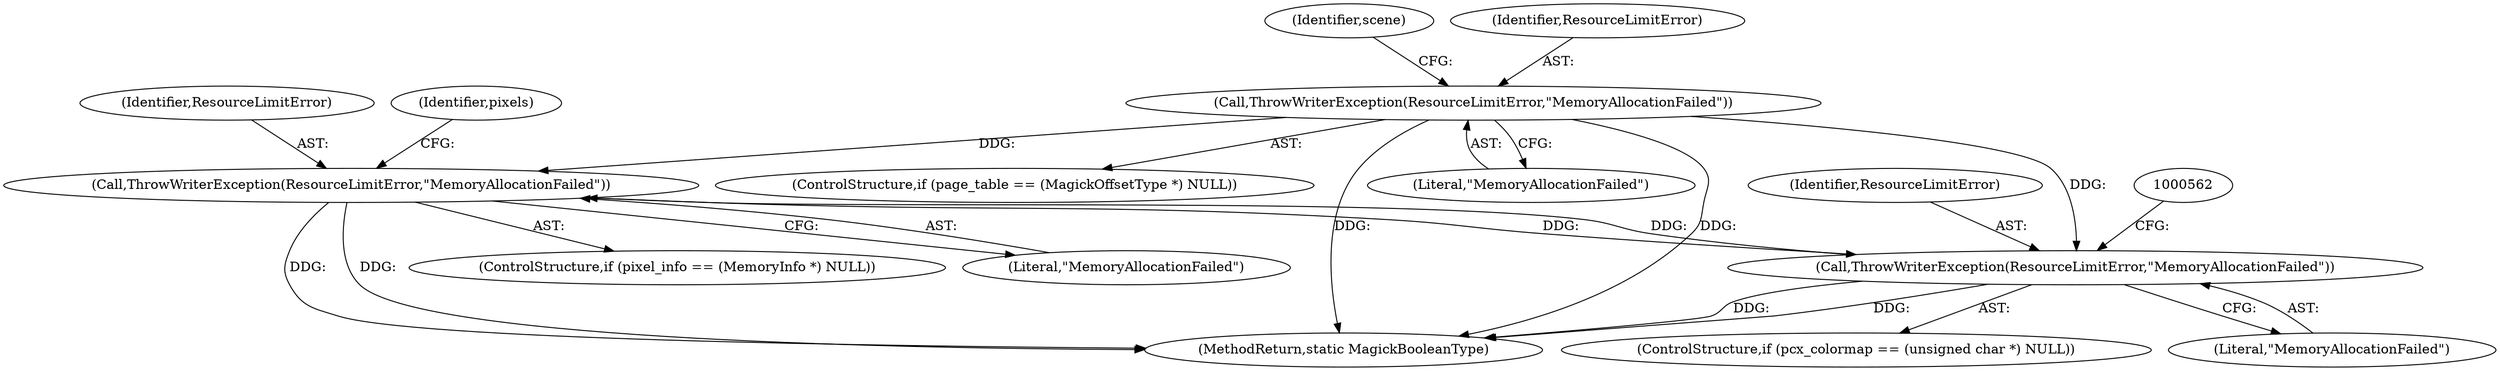 digraph "1_ImageMagick_560e6e512961008938aa1d1b9aab06347b1c8f9b@del" {
"1000714" [label="(Call,ThrowWriterException(ResourceLimitError,\"MemoryAllocationFailed\"))"];
"1000234" [label="(Call,ThrowWriterException(ResourceLimitError,\"MemoryAllocationFailed\"))"];
"1000558" [label="(Call,ThrowWriterException(ResourceLimitError,\"MemoryAllocationFailed\"))"];
"1000714" [label="(Call,ThrowWriterException(ResourceLimitError,\"MemoryAllocationFailed\"))"];
"1000714" [label="(Call,ThrowWriterException(ResourceLimitError,\"MemoryAllocationFailed\"))"];
"1000715" [label="(Identifier,ResourceLimitError)"];
"1000552" [label="(ControlStructure,if (pcx_colormap == (unsigned char *) NULL))"];
"1000559" [label="(Identifier,ResourceLimitError)"];
"1000239" [label="(Identifier,scene)"];
"1000708" [label="(ControlStructure,if (pixel_info == (MemoryInfo *) NULL))"];
"1000560" [label="(Literal,\"MemoryAllocationFailed\")"];
"1000228" [label="(ControlStructure,if (page_table == (MagickOffsetType *) NULL))"];
"1000716" [label="(Literal,\"MemoryAllocationFailed\")"];
"1000236" [label="(Literal,\"MemoryAllocationFailed\")"];
"1000235" [label="(Identifier,ResourceLimitError)"];
"1000718" [label="(Identifier,pixels)"];
"1000558" [label="(Call,ThrowWriterException(ResourceLimitError,\"MemoryAllocationFailed\"))"];
"1001350" [label="(MethodReturn,static MagickBooleanType)"];
"1000234" [label="(Call,ThrowWriterException(ResourceLimitError,\"MemoryAllocationFailed\"))"];
"1000714" -> "1000708"  [label="AST: "];
"1000714" -> "1000716"  [label="CFG: "];
"1000715" -> "1000714"  [label="AST: "];
"1000716" -> "1000714"  [label="AST: "];
"1000718" -> "1000714"  [label="CFG: "];
"1000714" -> "1001350"  [label="DDG: "];
"1000714" -> "1001350"  [label="DDG: "];
"1000714" -> "1000558"  [label="DDG: "];
"1000234" -> "1000714"  [label="DDG: "];
"1000558" -> "1000714"  [label="DDG: "];
"1000234" -> "1000228"  [label="AST: "];
"1000234" -> "1000236"  [label="CFG: "];
"1000235" -> "1000234"  [label="AST: "];
"1000236" -> "1000234"  [label="AST: "];
"1000239" -> "1000234"  [label="CFG: "];
"1000234" -> "1001350"  [label="DDG: "];
"1000234" -> "1001350"  [label="DDG: "];
"1000234" -> "1000558"  [label="DDG: "];
"1000558" -> "1000552"  [label="AST: "];
"1000558" -> "1000560"  [label="CFG: "];
"1000559" -> "1000558"  [label="AST: "];
"1000560" -> "1000558"  [label="AST: "];
"1000562" -> "1000558"  [label="CFG: "];
"1000558" -> "1001350"  [label="DDG: "];
"1000558" -> "1001350"  [label="DDG: "];
}
